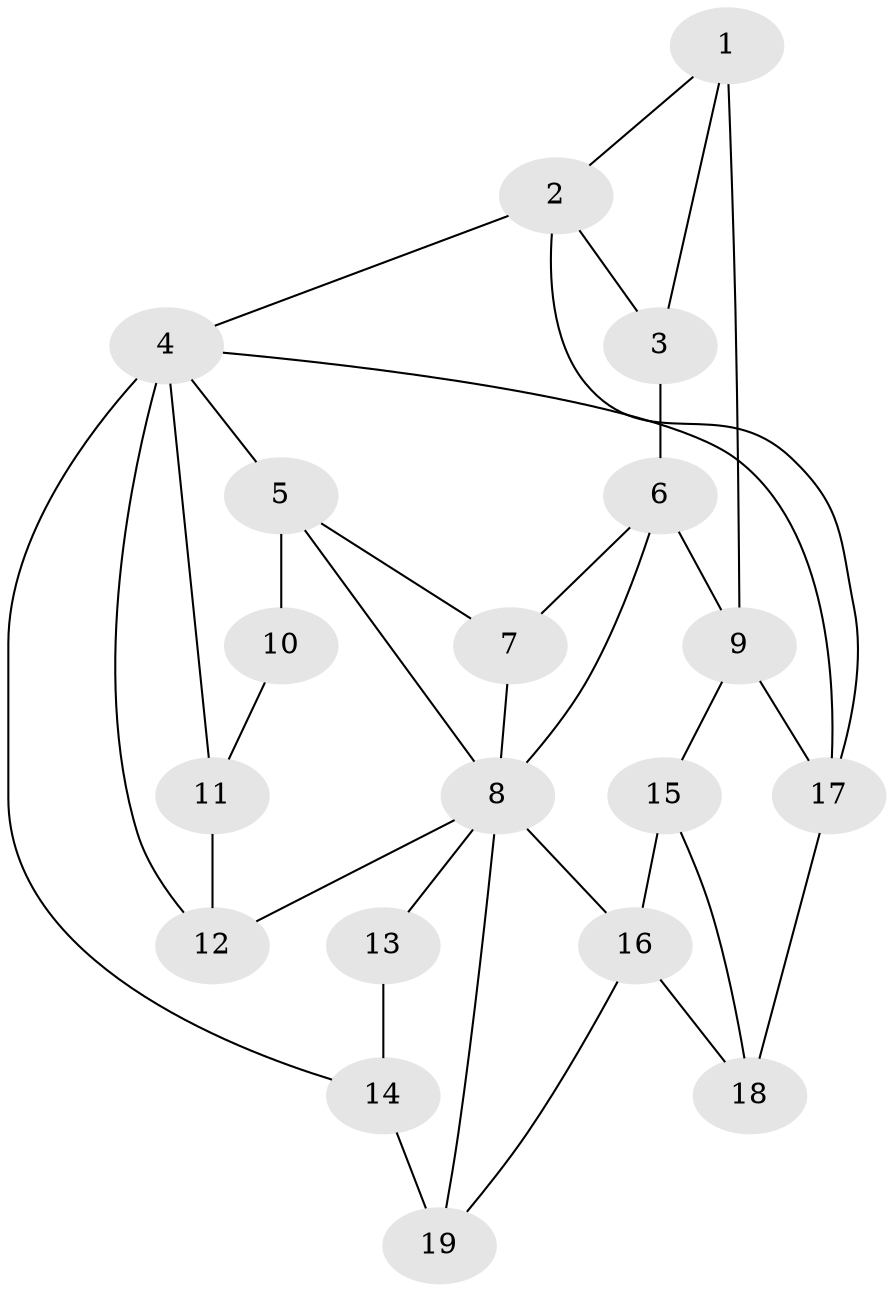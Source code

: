 // original degree distribution, {3: 0.05172413793103448, 5: 0.46551724137931033, 6: 0.2413793103448276, 4: 0.2413793103448276}
// Generated by graph-tools (version 1.1) at 2025/54/03/04/25 22:54:28]
// undirected, 19 vertices, 34 edges
graph export_dot {
  node [color=gray90,style=filled];
  1;
  2;
  3;
  4;
  5;
  6;
  7;
  8;
  9;
  10;
  11;
  12;
  13;
  14;
  15;
  16;
  17;
  18;
  19;
  1 -- 2 [weight=1.0];
  1 -- 3 [weight=1.0];
  1 -- 9 [weight=2.0];
  2 -- 3 [weight=1.0];
  2 -- 4 [weight=1.0];
  2 -- 17 [weight=1.0];
  3 -- 6 [weight=1.0];
  4 -- 5 [weight=1.0];
  4 -- 11 [weight=1.0];
  4 -- 12 [weight=1.0];
  4 -- 14 [weight=2.0];
  4 -- 17 [weight=1.0];
  5 -- 7 [weight=1.0];
  5 -- 8 [weight=1.0];
  5 -- 10 [weight=2.0];
  6 -- 7 [weight=1.0];
  6 -- 8 [weight=1.0];
  6 -- 9 [weight=2.0];
  7 -- 8 [weight=1.0];
  8 -- 12 [weight=1.0];
  8 -- 13 [weight=1.0];
  8 -- 16 [weight=1.0];
  8 -- 19 [weight=1.0];
  9 -- 15 [weight=1.0];
  9 -- 17 [weight=1.0];
  10 -- 11 [weight=1.0];
  11 -- 12 [weight=2.0];
  13 -- 14 [weight=2.0];
  14 -- 19 [weight=2.0];
  15 -- 16 [weight=2.0];
  15 -- 18 [weight=1.0];
  16 -- 18 [weight=2.0];
  16 -- 19 [weight=1.0];
  17 -- 18 [weight=2.0];
}
